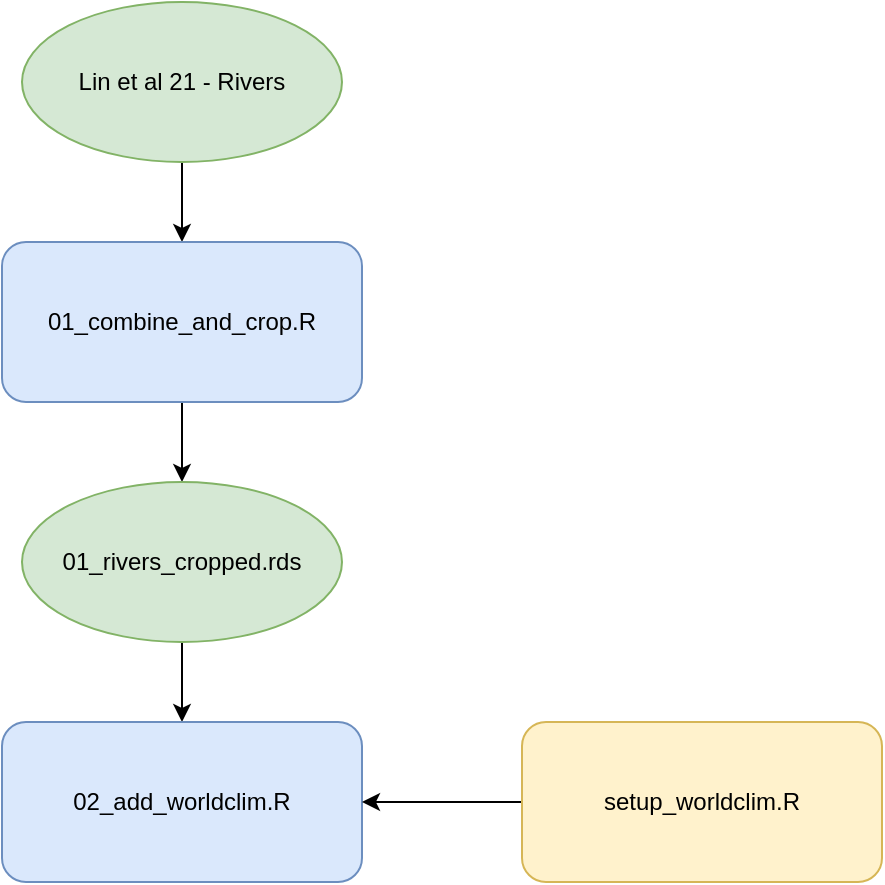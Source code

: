 <mxfile version="11.1.4" type="device"><diagram id="UjHUzNVA7y8-CcPtdWoa" name="Page-1"><mxGraphModel dx="1550" dy="862" grid="1" gridSize="10" guides="1" tooltips="1" connect="1" arrows="1" fold="1" page="1" pageScale="1" pageWidth="827" pageHeight="1169" math="0" shadow="0"><root><mxCell id="0"/><mxCell id="1" parent="0"/><mxCell id="lcDZtzh2m_RgD0-zCUQU-3" style="edgeStyle=orthogonalEdgeStyle;rounded=0;orthogonalLoop=1;jettySize=auto;html=1;entryX=0.5;entryY=0;entryDx=0;entryDy=0;" edge="1" parent="1" source="lcDZtzh2m_RgD0-zCUQU-1" target="lcDZtzh2m_RgD0-zCUQU-2"><mxGeometry relative="1" as="geometry"/></mxCell><mxCell id="lcDZtzh2m_RgD0-zCUQU-1" value="Lin et al 21 - Rivers" style="ellipse;whiteSpace=wrap;html=1;fillColor=#d5e8d4;strokeColor=#82b366;" vertex="1" parent="1"><mxGeometry x="200" y="80" width="160" height="80" as="geometry"/></mxCell><mxCell id="lcDZtzh2m_RgD0-zCUQU-5" style="edgeStyle=orthogonalEdgeStyle;rounded=0;orthogonalLoop=1;jettySize=auto;html=1;entryX=0.5;entryY=0;entryDx=0;entryDy=0;" edge="1" parent="1" source="lcDZtzh2m_RgD0-zCUQU-2" target="lcDZtzh2m_RgD0-zCUQU-4"><mxGeometry relative="1" as="geometry"/></mxCell><mxCell id="lcDZtzh2m_RgD0-zCUQU-2" value="01_combine_and_crop.R" style="rounded=1;whiteSpace=wrap;html=1;fillColor=#dae8fc;strokeColor=#6c8ebf;" vertex="1" parent="1"><mxGeometry x="190" y="200" width="180" height="80" as="geometry"/></mxCell><mxCell id="lcDZtzh2m_RgD0-zCUQU-7" style="edgeStyle=orthogonalEdgeStyle;rounded=0;orthogonalLoop=1;jettySize=auto;html=1;" edge="1" parent="1" source="lcDZtzh2m_RgD0-zCUQU-4" target="lcDZtzh2m_RgD0-zCUQU-6"><mxGeometry relative="1" as="geometry"/></mxCell><mxCell id="lcDZtzh2m_RgD0-zCUQU-4" value="01_rivers_cropped.rds" style="ellipse;whiteSpace=wrap;html=1;fillColor=#d5e8d4;strokeColor=#82b366;" vertex="1" parent="1"><mxGeometry x="200" y="320" width="160" height="80" as="geometry"/></mxCell><mxCell id="lcDZtzh2m_RgD0-zCUQU-6" value="02_add_worldclim.R" style="rounded=1;whiteSpace=wrap;html=1;fillColor=#dae8fc;strokeColor=#6c8ebf;" vertex="1" parent="1"><mxGeometry x="190" y="440" width="180" height="80" as="geometry"/></mxCell><mxCell id="lcDZtzh2m_RgD0-zCUQU-10" style="edgeStyle=orthogonalEdgeStyle;rounded=0;orthogonalLoop=1;jettySize=auto;html=1;entryX=1;entryY=0.5;entryDx=0;entryDy=0;" edge="1" parent="1" source="lcDZtzh2m_RgD0-zCUQU-8" target="lcDZtzh2m_RgD0-zCUQU-6"><mxGeometry relative="1" as="geometry"/></mxCell><mxCell id="lcDZtzh2m_RgD0-zCUQU-8" value="setup_worldclim.R" style="rounded=1;whiteSpace=wrap;html=1;fillColor=#fff2cc;strokeColor=#d6b656;" vertex="1" parent="1"><mxGeometry x="450" y="440" width="180" height="80" as="geometry"/></mxCell></root></mxGraphModel></diagram></mxfile>